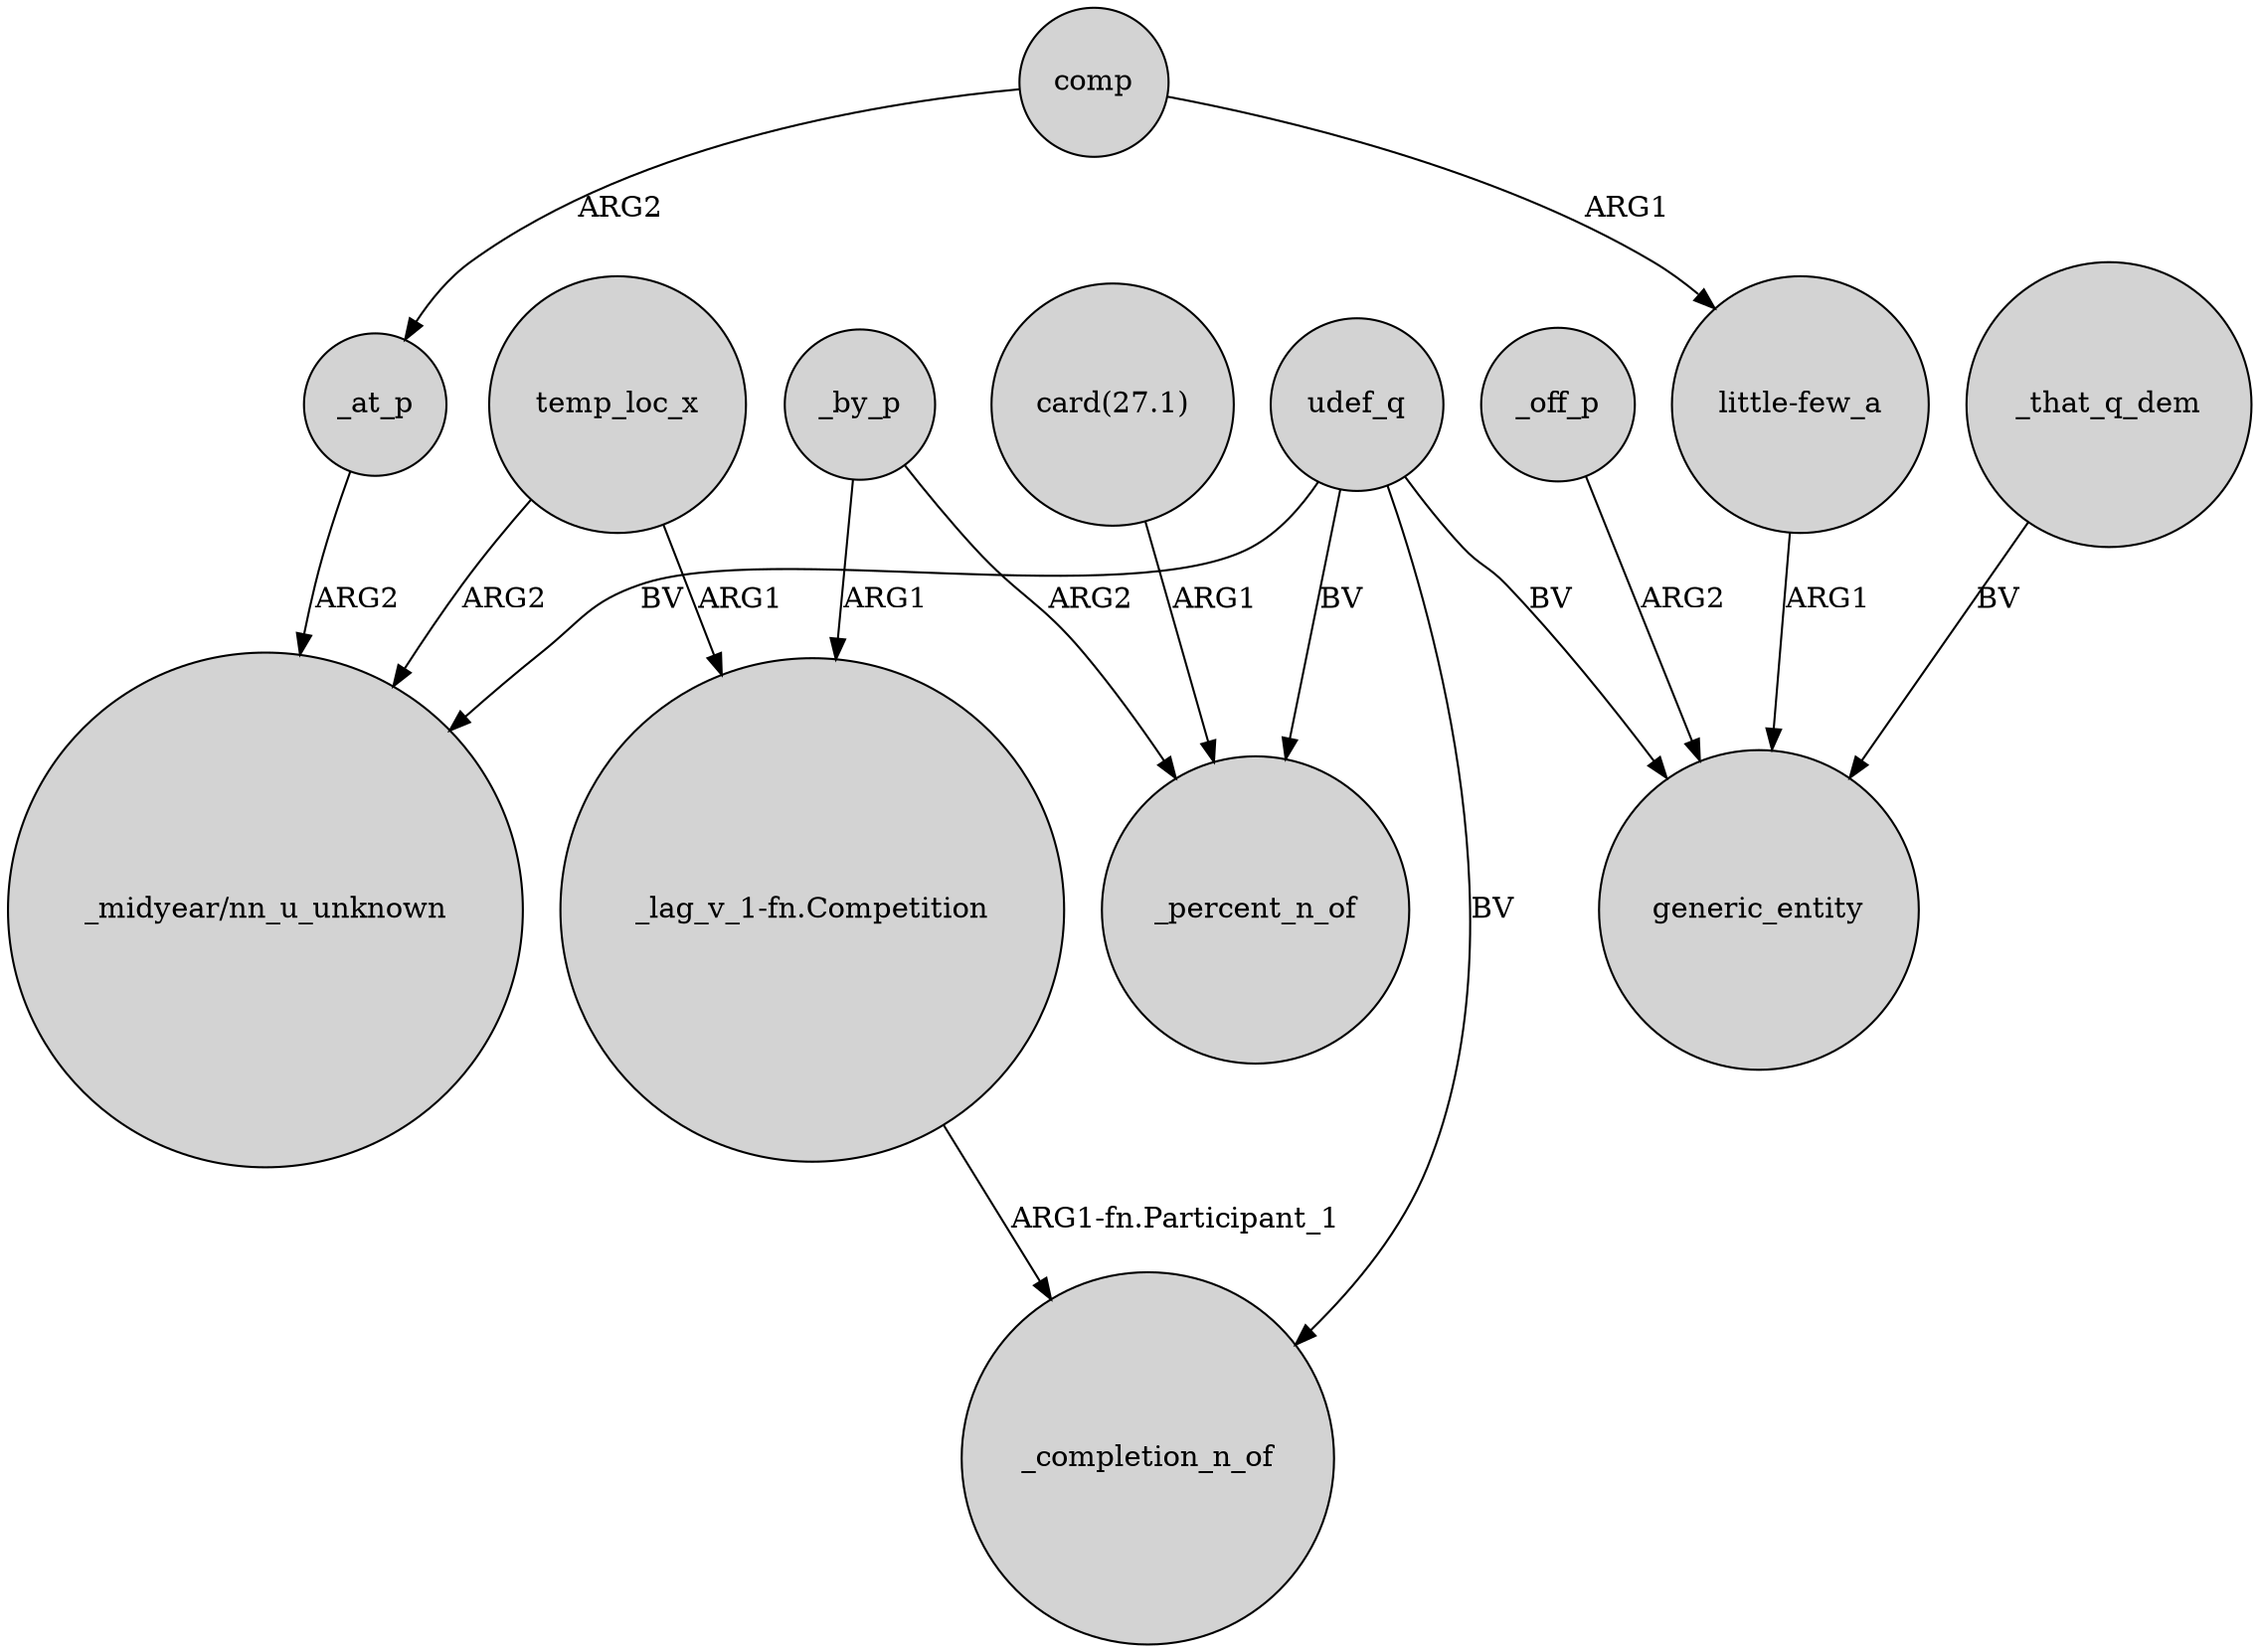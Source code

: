 digraph {
	node [shape=circle style=filled]
	temp_loc_x -> "_lag_v_1-fn.Competition" [label=ARG1]
	udef_q -> _percent_n_of [label=BV]
	_off_p -> generic_entity [label=ARG2]
	_at_p -> "_midyear/nn_u_unknown" [label=ARG2]
	_by_p -> "_lag_v_1-fn.Competition" [label=ARG1]
	comp -> _at_p [label=ARG2]
	"_lag_v_1-fn.Competition" -> _completion_n_of [label="ARG1-fn.Participant_1"]
	"little-few_a" -> generic_entity [label=ARG1]
	_that_q_dem -> generic_entity [label=BV]
	udef_q -> generic_entity [label=BV]
	_by_p -> _percent_n_of [label=ARG2]
	udef_q -> _completion_n_of [label=BV]
	udef_q -> "_midyear/nn_u_unknown" [label=BV]
	temp_loc_x -> "_midyear/nn_u_unknown" [label=ARG2]
	comp -> "little-few_a" [label=ARG1]
	"card(27.1)" -> _percent_n_of [label=ARG1]
}
